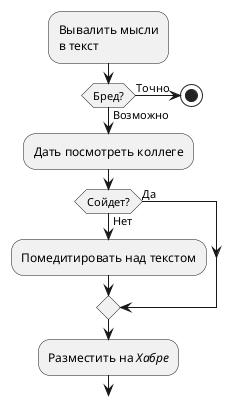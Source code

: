 @startuml

:Вывалить мысли
в текст;
if (Бред?) then (Возможно)
    :Дать посмотреть коллеге;
    if (Сойдет?) then (Да)
    else (Нет)
        :Помедитировать над текстом;
    endif
    :Разместить на //Хабре//;
else (Точно)
    stop

@enduml

// https://javarush.ru/groups/posts/1972-uml-ot-teorii-k-praktike